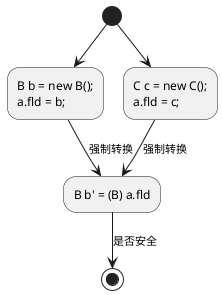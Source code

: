 @startuml
(*)  --> "B b = new B();\na.fld = b;"
'If "" then
--> [强制转换] "B b' = (B) a.fld"
'Endif

(*)  --> "C c = new C();\na.fld = c;"
'If "强制转换" then
--> [强制转换] "B b' = (B) a.fld"
'Endif
--> [是否安全](*)
@enduml